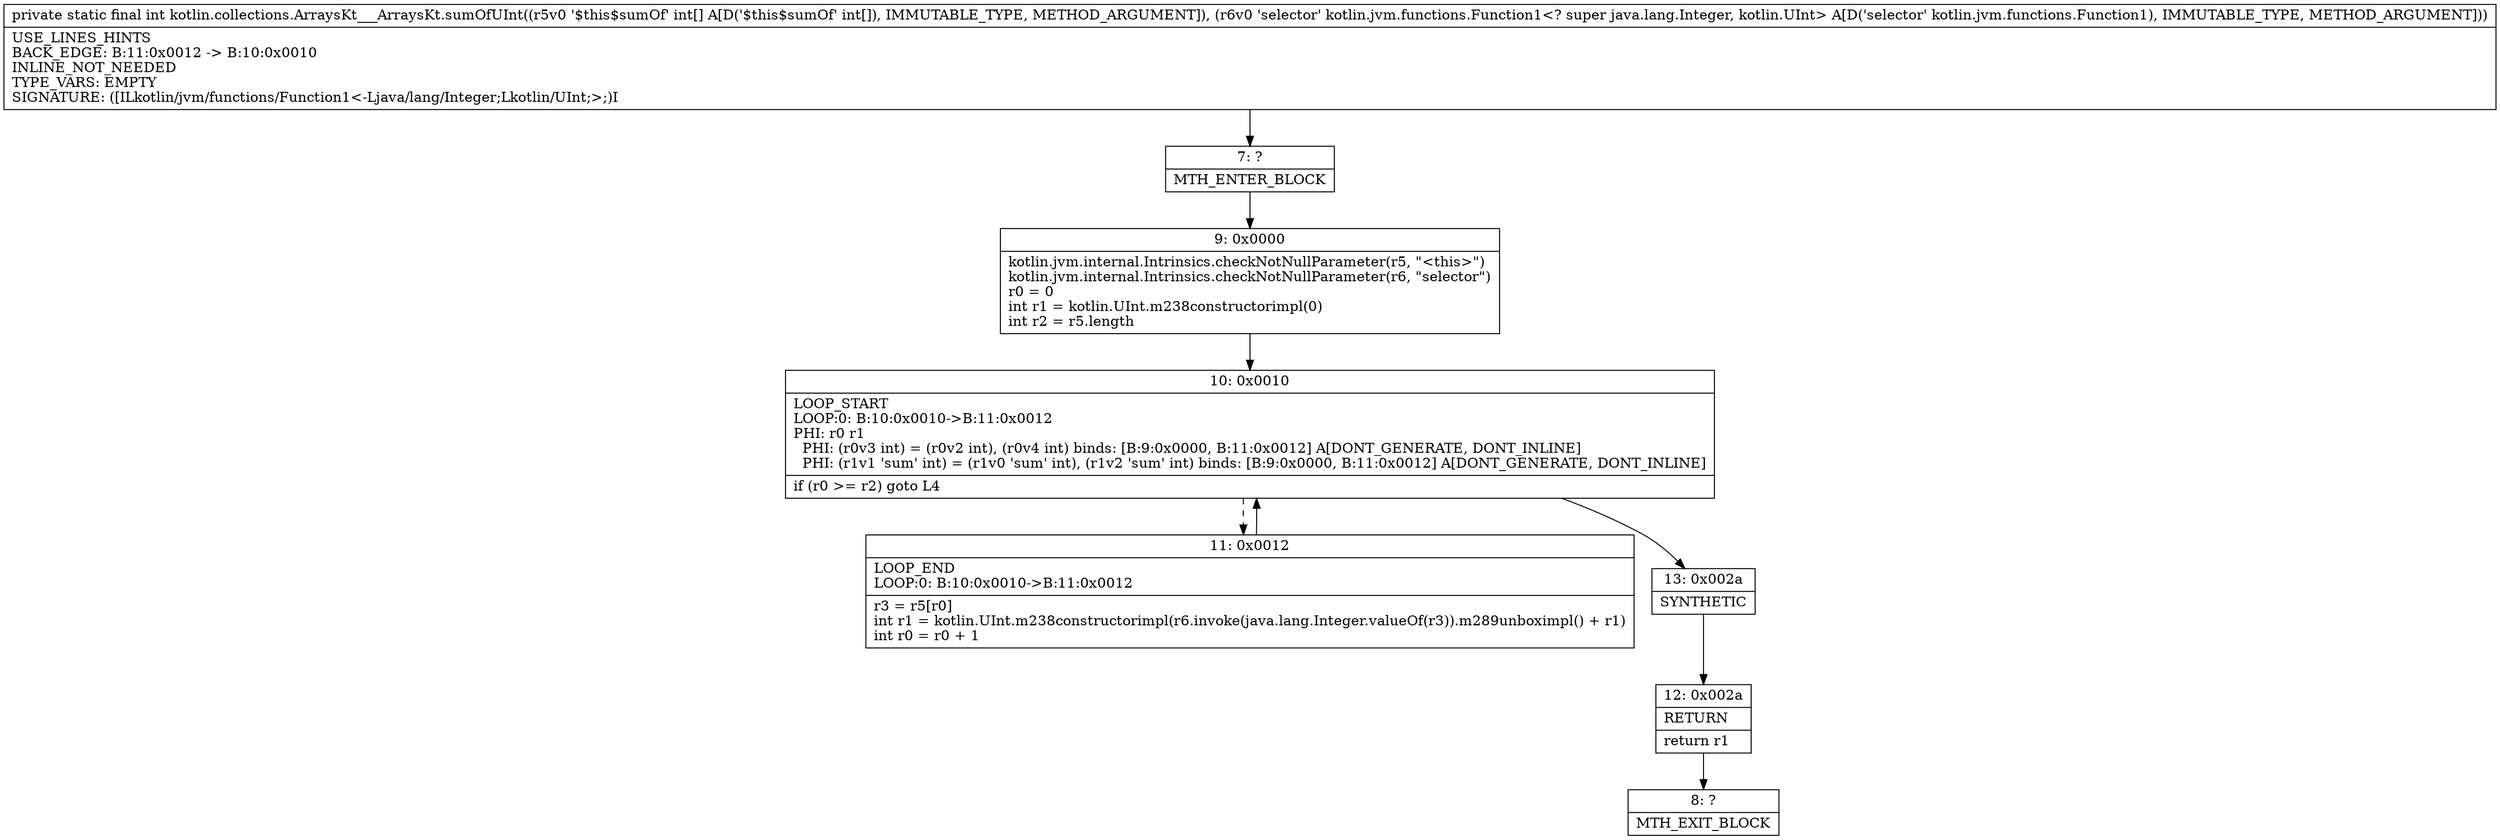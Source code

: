 digraph "CFG forkotlin.collections.ArraysKt___ArraysKt.sumOfUInt([ILkotlin\/jvm\/functions\/Function1;)I" {
Node_7 [shape=record,label="{7\:\ ?|MTH_ENTER_BLOCK\l}"];
Node_9 [shape=record,label="{9\:\ 0x0000|kotlin.jvm.internal.Intrinsics.checkNotNullParameter(r5, \"\<this\>\")\lkotlin.jvm.internal.Intrinsics.checkNotNullParameter(r6, \"selector\")\lr0 = 0\lint r1 = kotlin.UInt.m238constructorimpl(0)\lint r2 = r5.length\l}"];
Node_10 [shape=record,label="{10\:\ 0x0010|LOOP_START\lLOOP:0: B:10:0x0010\-\>B:11:0x0012\lPHI: r0 r1 \l  PHI: (r0v3 int) = (r0v2 int), (r0v4 int) binds: [B:9:0x0000, B:11:0x0012] A[DONT_GENERATE, DONT_INLINE]\l  PHI: (r1v1 'sum' int) = (r1v0 'sum' int), (r1v2 'sum' int) binds: [B:9:0x0000, B:11:0x0012] A[DONT_GENERATE, DONT_INLINE]\l|if (r0 \>= r2) goto L4\l}"];
Node_11 [shape=record,label="{11\:\ 0x0012|LOOP_END\lLOOP:0: B:10:0x0010\-\>B:11:0x0012\l|r3 = r5[r0]\lint r1 = kotlin.UInt.m238constructorimpl(r6.invoke(java.lang.Integer.valueOf(r3)).m289unboximpl() + r1)\lint r0 = r0 + 1\l}"];
Node_13 [shape=record,label="{13\:\ 0x002a|SYNTHETIC\l}"];
Node_12 [shape=record,label="{12\:\ 0x002a|RETURN\l|return r1\l}"];
Node_8 [shape=record,label="{8\:\ ?|MTH_EXIT_BLOCK\l}"];
MethodNode[shape=record,label="{private static final int kotlin.collections.ArraysKt___ArraysKt.sumOfUInt((r5v0 '$this$sumOf' int[] A[D('$this$sumOf' int[]), IMMUTABLE_TYPE, METHOD_ARGUMENT]), (r6v0 'selector' kotlin.jvm.functions.Function1\<? super java.lang.Integer, kotlin.UInt\> A[D('selector' kotlin.jvm.functions.Function1), IMMUTABLE_TYPE, METHOD_ARGUMENT]))  | USE_LINES_HINTS\lBACK_EDGE: B:11:0x0012 \-\> B:10:0x0010\lINLINE_NOT_NEEDED\lTYPE_VARS: EMPTY\lSIGNATURE: ([ILkotlin\/jvm\/functions\/Function1\<\-Ljava\/lang\/Integer;Lkotlin\/UInt;\>;)I\l}"];
MethodNode -> Node_7;Node_7 -> Node_9;
Node_9 -> Node_10;
Node_10 -> Node_11[style=dashed];
Node_10 -> Node_13;
Node_11 -> Node_10;
Node_13 -> Node_12;
Node_12 -> Node_8;
}

